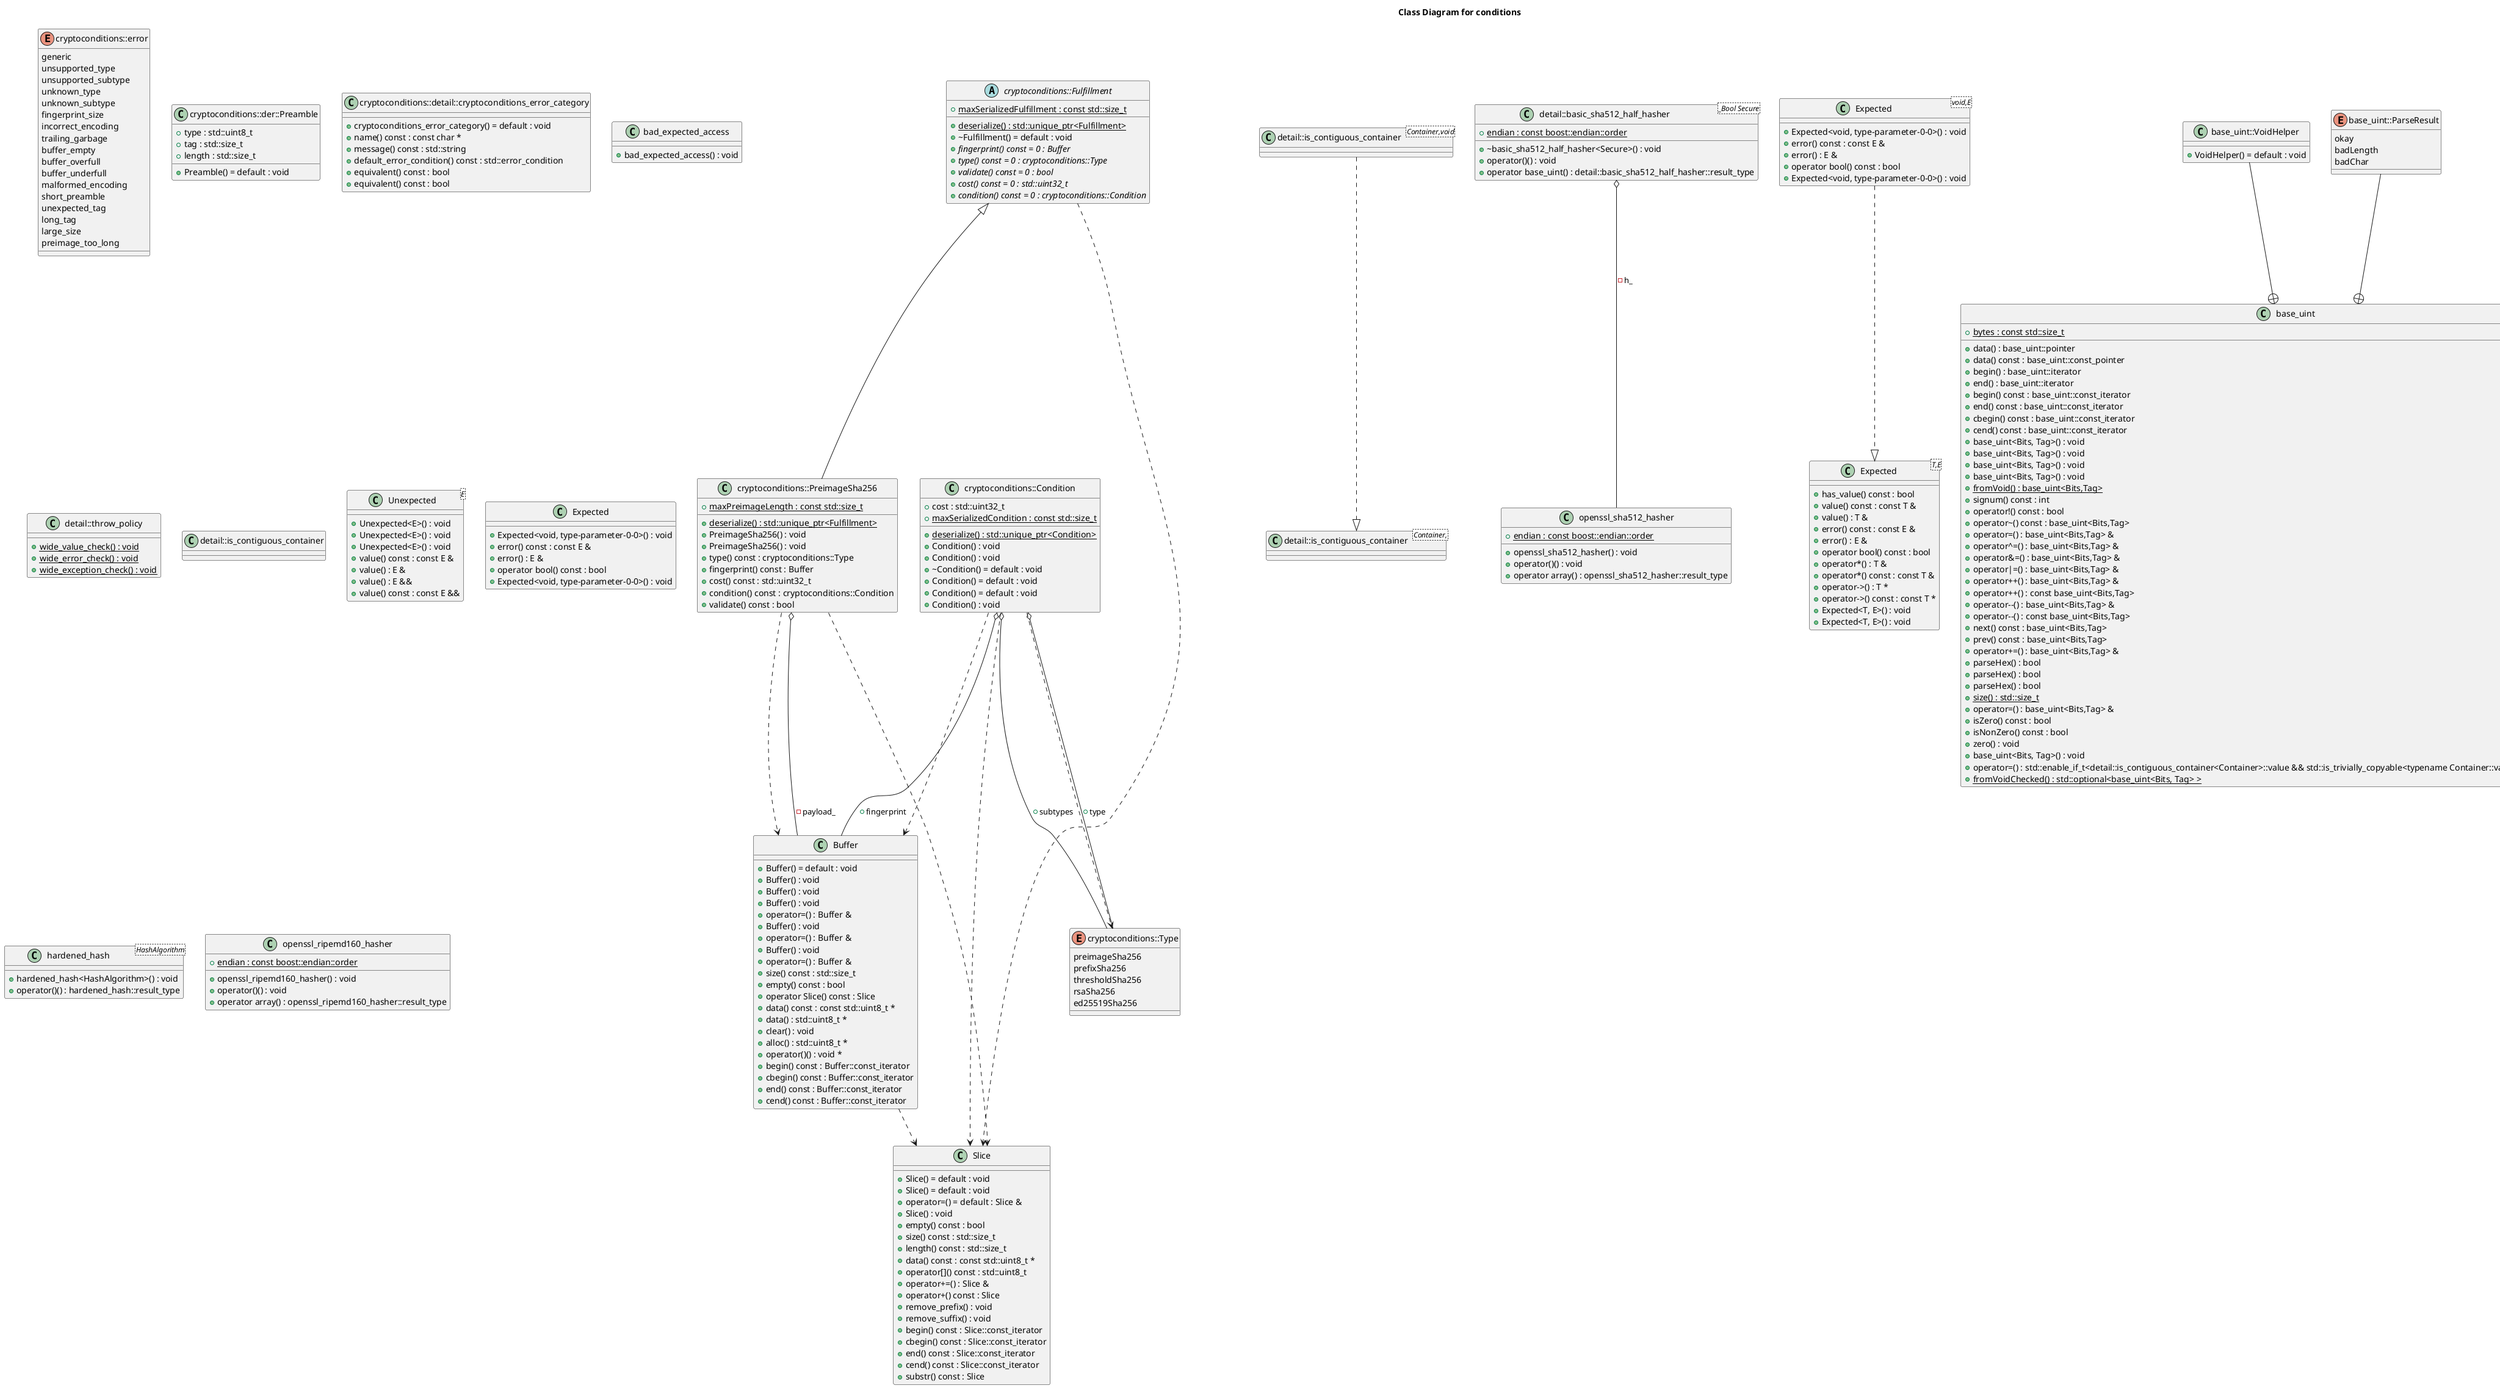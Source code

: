 @startuml
title Class Diagram for conditions
class "Slice" as C_0001602748540838302362
class C_0001602748540838302362 {
+Slice() = default : void
+Slice() = default : void
+operator=() = default : Slice &
+Slice() : void
+empty() const : bool
+size() const : std::size_t
+length() const : std::size_t
+data() const : const std::uint8_t *
+operator[]() const : std::uint8_t
+operator+=() : Slice &
+operator+() const : Slice
+remove_prefix() : void
+remove_suffix() : void
+begin() const : Slice::const_iterator
+cbegin() const : Slice::const_iterator
+end() const : Slice::const_iterator
+cend() const : Slice::const_iterator
+substr() const : Slice
}
class "Buffer" as C_0002153069467650067693
class C_0002153069467650067693 {
+Buffer() = default : void
+Buffer() : void
+Buffer() : void
+Buffer() : void
+operator=() : Buffer &
+Buffer() : void
+operator=() : Buffer &
+Buffer() : void
+operator=() : Buffer &
+size() const : std::size_t
+empty() const : bool
+operator Slice() const : Slice
+data() const : const std::uint8_t *
+data() : std::uint8_t *
+clear() : void
+alloc() : std::uint8_t *
+operator()() : void *
+begin() const : Buffer::const_iterator
+cbegin() const : Buffer::const_iterator
+end() const : Buffer::const_iterator
+cend() const : Buffer::const_iterator
}
enum "cryptoconditions::error" as C_0000110916603091449172
enum C_0000110916603091449172 {
generic
unsupported_type
unsupported_subtype
unknown_type
unknown_subtype
fingerprint_size
incorrect_encoding
trailing_garbage
buffer_empty
buffer_overfull
buffer_underfull
malformed_encoding
short_preamble
unexpected_tag
long_tag
large_size
preimage_too_long
}
class "cryptoconditions::der::Preamble" as C_0001162300429665963796
class C_0001162300429665963796 {
+Preamble() = default : void
+type : std::uint8_t
+tag : std::size_t
+length : std::size_t
}
enum "cryptoconditions::Type" as C_0001857952901522980788
enum C_0001857952901522980788 {
preimageSha256
prefixSha256
thresholdSha256
rsaSha256
ed25519Sha256
}
class "cryptoconditions::Condition" as C_0000623272287488884477
class C_0000623272287488884477 {
{static} +deserialize() : std::unique_ptr<Condition>
+Condition() : void
+Condition() : void
+~Condition() = default : void
+Condition() = default : void
+Condition() = default : void
+Condition() : void
+cost : std::uint32_t
{static} +maxSerializedCondition : const std::size_t
}
abstract "cryptoconditions::Fulfillment" as C_0000141408528822188088
abstract C_0000141408528822188088 {
{static} +deserialize() : std::unique_ptr<Fulfillment>
+~Fulfillment() = default : void
{abstract} +fingerprint() const = 0 : Buffer
{abstract} +type() const = 0 : cryptoconditions::Type
{abstract} +validate() const = 0 : bool
{abstract} +cost() const = 0 : std::uint32_t
{abstract} +condition() const = 0 : cryptoconditions::Condition
{static} +maxSerializedFulfillment : const std::size_t
}
class "cryptoconditions::PreimageSha256" as C_0001004919123456394230
class C_0001004919123456394230 {
{static} +deserialize() : std::unique_ptr<Fulfillment>
+PreimageSha256() : void
+PreimageSha256() : void
+type() const : cryptoconditions::Type
+fingerprint() const : Buffer
+cost() const : std::uint32_t
+condition() const : cryptoconditions::Condition
+validate() const : bool
{static} +maxPreimageLength : const std::size_t
}
class "cryptoconditions::detail::cryptoconditions_error_category" as C_0001180273605615681717
class C_0001180273605615681717 {
+cryptoconditions_error_category() = default : void
+name() const : const char *
+message() const : std::string
+default_error_condition() const : std::error_condition
+equivalent() const : bool
+equivalent() const : bool
}
class "bad_expected_access" as C_0001596544969333807924
class C_0001596544969333807924 {
+bad_expected_access() : void
}
class "detail::throw_policy" as C_0002219031497374695928
class C_0002219031497374695928 {
{static} +wide_value_check() : void
{static} +wide_error_check() : void
{static} +wide_exception_check() : void
}
class "detail::is_contiguous_container<Container,>" as C_0000051815775375752491
class C_0000051815775375752491 {
}
class "detail::is_contiguous_container" as C_0000770976208116654116
class C_0000770976208116654116 {
}
class "detail::is_contiguous_container<Container,void>" as C_0000898949948555513083
class C_0000898949948555513083 {
}
class "detail::basic_sha512_half_hasher<_Bool Secure>" as C_0000304197526022160872
class C_0000304197526022160872 {
+~basic_sha512_half_hasher<Secure>() : void
+operator()() : void
+operator base_uint() : detail::basic_sha512_half_hasher::result_type
{static} +endian : const boost::endian::order
}
class "Unexpected<E>" as C_0000704939383398036480
class C_0000704939383398036480 {
+Unexpected<E>() : void
+Unexpected<E>() : void
+Unexpected<E>() : void
+value() const : const E &
+value() : E &
+value() : E &&
+value() const : const E &&
}
class "Expected<T,E>" as C_0002158785723697762442
class C_0002158785723697762442 {
+has_value() const : bool
+value() const : const T &
+value() : T &
+error() const : const E &
+error() : E &
+operator bool() const : bool
+operator*() : T &
+operator*() const : const T &
+operator->() : T *
+operator->() const : const T *
+Expected<T, E>() : void
+Expected<T, E>() : void
}
class "Expected" as C_0001769343459678893400
class C_0001769343459678893400 {
+Expected<void, type-parameter-0-0>() : void
+error() const : const E &
+error() : E &
+operator bool() const : bool
+Expected<void, type-parameter-0-0>() : void
}
class "Expected<void,E>" as C_0001240110423953243598
class C_0001240110423953243598 {
+Expected<void, type-parameter-0-0>() : void
+error() const : const E &
+error() : E &
+operator bool() const : bool
+Expected<void, type-parameter-0-0>() : void
}
class "hardened_hash<HashAlgorithm>" as C_0000558025235825628270
class C_0000558025235825628270 {
+hardened_hash<HashAlgorithm>() : void
+operator()() : hardened_hash::result_type
}
class "base_uint<std::size_t Bits,Tag>" as C_0001428376619557242556
class C_0001428376619557242556 {
+data() : base_uint::pointer
+data() const : base_uint::const_pointer
+begin() : base_uint::iterator
+end() : base_uint::iterator
+begin() const : base_uint::const_iterator
+end() const : base_uint::const_iterator
+cbegin() const : base_uint::const_iterator
+cend() const : base_uint::const_iterator
+base_uint<Bits, Tag>() : void
+base_uint<Bits, Tag>() : void
+base_uint<Bits, Tag>() : void
+base_uint<Bits, Tag>() : void
{static} +fromVoid() : base_uint<Bits,Tag>
+signum() const : int
+operator!() const : bool
+operator~() const : base_uint<Bits,Tag>
+operator=() : base_uint<Bits,Tag> &
+operator^=() : base_uint<Bits,Tag> &
+operator&=() : base_uint<Bits,Tag> &
+operator|=() : base_uint<Bits,Tag> &
+operator++() : base_uint<Bits,Tag> &
+operator++() : const base_uint<Bits,Tag>
+operator--() : base_uint<Bits,Tag> &
+operator--() : const base_uint<Bits,Tag>
+next() const : base_uint<Bits,Tag>
+prev() const : base_uint<Bits,Tag>
+operator+=() : base_uint<Bits,Tag> &
+parseHex() : bool
+parseHex() : bool
+parseHex() : bool
{static} +size() : std::size_t
+operator=() : base_uint<Bits,Tag> &
+isZero() const : bool
+isNonZero() const : bool
+zero() : void
+base_uint<Bits, Tag>() : void
+operator=() : std::enable_if_t<detail::is_contiguous_container<Container>::value && std::is_trivially_copyable<typename Container::value_type>::value, base_uint<Bits, Tag> &>
{static} +fromVoidChecked() : std::optional<base_uint<Bits, Tag> >
{static} +bytes : const std::size_t
}
class "base_uint::VoidHelper" as C_0000108394786559681415
class C_0000108394786559681415 {
+VoidHelper() = default : void
}
enum "base_uint::ParseResult" as C_0001679892294318045758
enum C_0001679892294318045758 {
okay
badLength
badChar
}
class "openssl_ripemd160_hasher" as C_0000483100618119517780
class C_0000483100618119517780 {
+openssl_ripemd160_hasher() : void
+operator()() : void
+operator array() : openssl_ripemd160_hasher::result_type
{static} +endian : const boost::endian::order
}
class "openssl_sha512_hasher" as C_0000172642286500493838
class C_0000172642286500493838 {
+openssl_sha512_hasher() : void
+operator()() : void
+operator array() : openssl_sha512_hasher::result_type
{static} +endian : const boost::endian::order
}
class "openssl_sha256_hasher" as C_0000756487702076707832
class C_0000756487702076707832 {
+openssl_sha256_hasher() : void
+operator()() : void
+operator array() : openssl_sha256_hasher::result_type
{static} +endian : const boost::endian::order
}
class "ripesha_hasher" as C_0000009444761906305918
class C_0000009444761906305918 {
+operator()() : void
+operator array() : ripesha_hasher::result_type
{static} +endian : const boost::endian::order
}
C_0002153069467650067693 ..> C_0001602748540838302362
C_0000623272287488884477 ..> C_0001602748540838302362
C_0000623272287488884477 ..> C_0001857952901522980788
C_0000623272287488884477 ..> C_0002153069467650067693
C_0000623272287488884477 o-- C_0001857952901522980788 : +type
C_0000623272287488884477 o-- C_0002153069467650067693 : +fingerprint
C_0000623272287488884477 o-- C_0001857952901522980788 : +subtypes
C_0000141408528822188088 ..> C_0001602748540838302362
C_0001004919123456394230 ..> C_0001602748540838302362
C_0001004919123456394230 ..> C_0002153069467650067693
C_0001004919123456394230 o-- C_0002153069467650067693 : -payload_
C_0000141408528822188088 <|-- C_0001004919123456394230
C_0000898949948555513083 ..|> C_0000051815775375752491
C_0000304197526022160872 o-- C_0000172642286500493838 : -h_
C_0001240110423953243598 ..|> C_0002158785723697762442
C_0000108394786559681415 --+ C_0001428376619557242556
C_0001679892294318045758 --+ C_0001428376619557242556
C_0000009444761906305918 o-- C_0000756487702076707832 : -h_
@enduml
